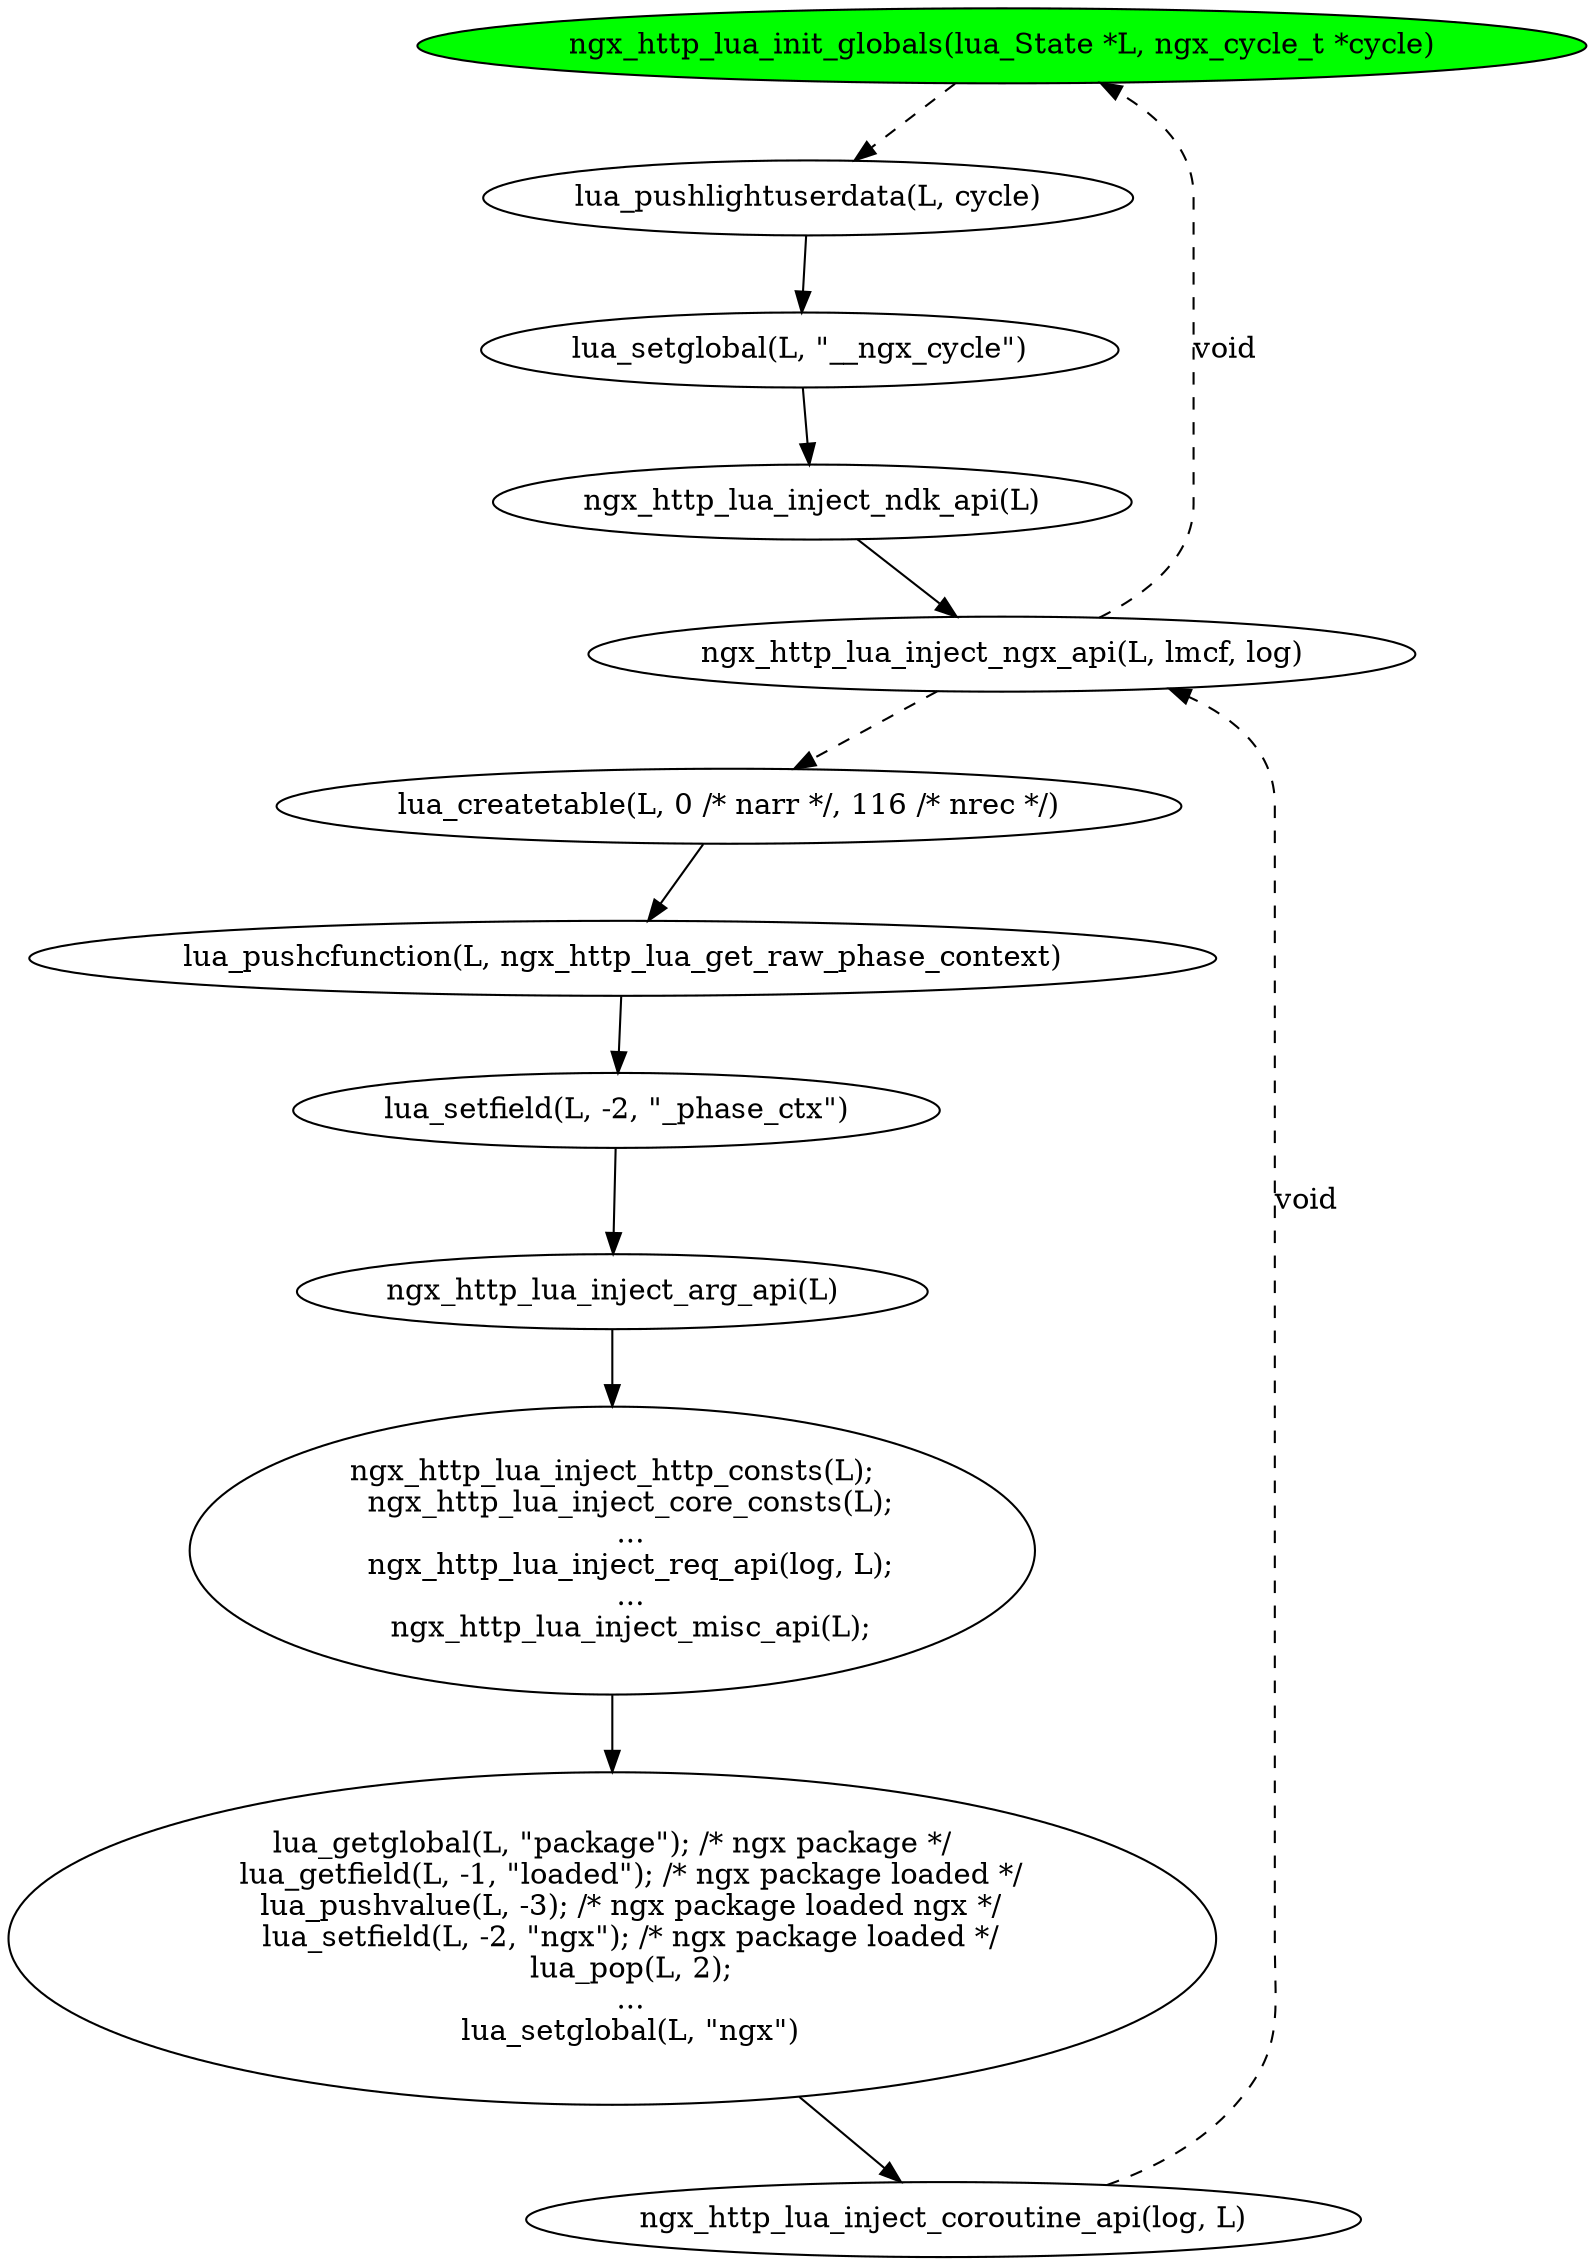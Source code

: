 digraph {
    "ngx_http_lua_init_globals(lua_State *L, ngx_cycle_t *cycle)"[style=filled , fillcolor=green];
    "ngx_http_lua_init_globals(lua_State *L, ngx_cycle_t *cycle)"->"lua_pushlightuserdata(L, cycle)"[style=dashed];
    "lua_pushlightuserdata(L, cycle)"->"lua_setglobal(L, \"__ngx_cycle\")";
    "lua_setglobal(L, \"__ngx_cycle\")"->"ngx_http_lua_inject_ndk_api(L)";
    "ngx_http_lua_inject_ndk_api(L)"->"ngx_http_lua_inject_ngx_api(L, lmcf, log)";
    "ngx_http_lua_inject_ngx_api(L, lmcf, log)"->"ngx_http_lua_init_globals(lua_State *L, ngx_cycle_t *cycle)"[label=void, style=dashed];

subgraph cluser_lua_inject_ngx_api {
    "ngx_http_lua_inject_ngx_api(L, lmcf, log)"->"lua_createtable(L, 0 /* narr */, 116 /* nrec */)"[style=dashed];
    "lua_createtable(L, 0 /* narr */, 116 /* nrec */)"->"lua_pushcfunction(L, ngx_http_lua_get_raw_phase_context)";
    "lua_pushcfunction(L, ngx_http_lua_get_raw_phase_context)"->"lua_setfield(L, -2, \"_phase_ctx\")";
    "lua_setfield(L, -2, \"_phase_ctx\")"->"ngx_http_lua_inject_arg_api(L)";
    "ngx_http_lua_inject_arg_api(L)"->
    "ngx_http_lua_inject_http_consts(L);
    ngx_http_lua_inject_core_consts(L);
    ...
    ngx_http_lua_inject_req_api(log, L);
    ...
    ngx_http_lua_inject_misc_api(L);";
    "ngx_http_lua_inject_http_consts(L);
    ngx_http_lua_inject_core_consts(L);
    ...
    ngx_http_lua_inject_req_api(log, L);
    ...
    ngx_http_lua_inject_misc_api(L);"->
    "lua_getglobal(L, \"package\"); /* ngx package */
    lua_getfield(L, -1, \"loaded\"); /* ngx package loaded */
    lua_pushvalue(L, -3); /* ngx package loaded ngx */
    lua_setfield(L, -2, \"ngx\"); /* ngx package loaded */
    lua_pop(L, 2);
    ...
    lua_setglobal(L, \"ngx\")"->"ngx_http_lua_inject_coroutine_api(log, L)";
    "ngx_http_lua_inject_coroutine_api(log, L)"->"ngx_http_lua_inject_ngx_api(L, lmcf, log)"[label=void, style=dashed];
    }
}
